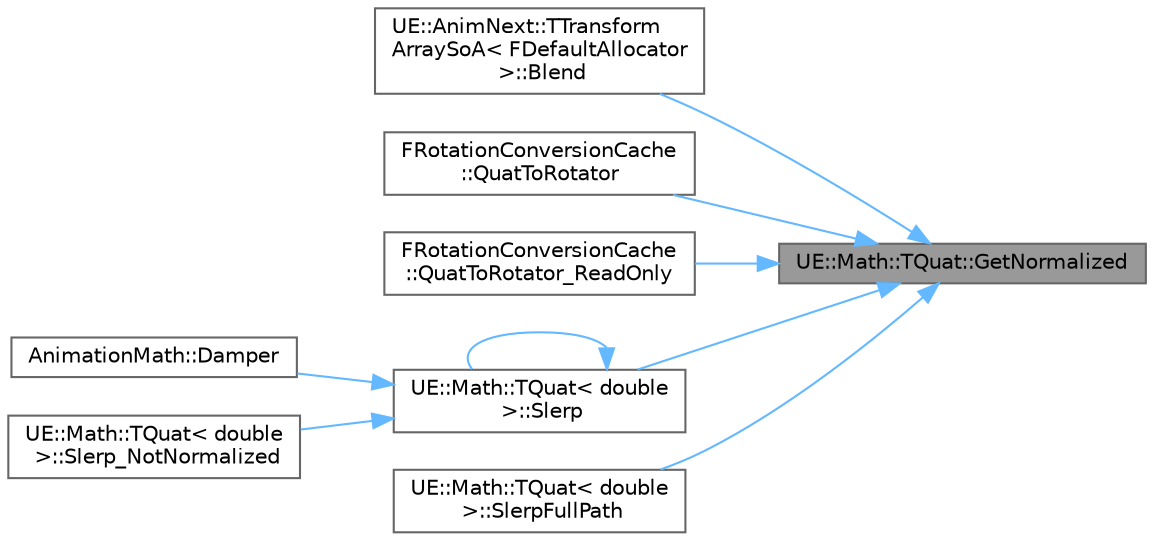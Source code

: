 digraph "UE::Math::TQuat::GetNormalized"
{
 // INTERACTIVE_SVG=YES
 // LATEX_PDF_SIZE
  bgcolor="transparent";
  edge [fontname=Helvetica,fontsize=10,labelfontname=Helvetica,labelfontsize=10];
  node [fontname=Helvetica,fontsize=10,shape=box,height=0.2,width=0.4];
  rankdir="RL";
  Node1 [id="Node000001",label="UE::Math::TQuat::GetNormalized",height=0.2,width=0.4,color="gray40", fillcolor="grey60", style="filled", fontcolor="black",tooltip="Get a normalized copy of this quaternion."];
  Node1 -> Node2 [id="edge1_Node000001_Node000002",dir="back",color="steelblue1",style="solid",tooltip=" "];
  Node2 [id="Node000002",label="UE::AnimNext::TTransform\lArraySoA\< FDefaultAllocator\l \>::Blend",height=0.2,width=0.4,color="grey40", fillcolor="white", style="filled",URL="$da/dbb/structUE_1_1AnimNext_1_1TTransformArraySoA.html#acf120c275104b27288e0835bf3dc9066",tooltip=" "];
  Node1 -> Node3 [id="edge2_Node000001_Node000003",dir="back",color="steelblue1",style="solid",tooltip=" "];
  Node3 [id="Node000003",label="FRotationConversionCache\l::QuatToRotator",height=0.2,width=0.4,color="grey40", fillcolor="white", style="filled",URL="$df/d09/structFRotationConversionCache.html#a1d395a0c18b0440d0947ebd771e87538",tooltip="Convert a FQuat to FRotator."];
  Node1 -> Node4 [id="edge3_Node000001_Node000004",dir="back",color="steelblue1",style="solid",tooltip=" "];
  Node4 [id="Node000004",label="FRotationConversionCache\l::QuatToRotator_ReadOnly",height=0.2,width=0.4,color="grey40", fillcolor="white", style="filled",URL="$df/d09/structFRotationConversionCache.html#a832c684637c620744183090ae6505523",tooltip="Convert a FQuat to FRotator."];
  Node1 -> Node5 [id="edge4_Node000001_Node000005",dir="back",color="steelblue1",style="solid",tooltip=" "];
  Node5 [id="Node000005",label="UE::Math::TQuat\< double\l \>::Slerp",height=0.2,width=0.4,color="grey40", fillcolor="white", style="filled",URL="$d6/d4a/structUE_1_1Math_1_1TQuat.html#a2fb6474451f49624f73b8dfe078af8ff",tooltip=" "];
  Node5 -> Node6 [id="edge5_Node000005_Node000006",dir="back",color="steelblue1",style="solid",tooltip=" "];
  Node6 [id="Node000006",label="AnimationMath::Damper",height=0.2,width=0.4,color="grey40", fillcolor="white", style="filled",URL="$de/d39/namespaceAnimationMath.html#a125fca79a7b901f6a057a07c8183d432",tooltip=" "];
  Node5 -> Node5 [id="edge6_Node000005_Node000005",dir="back",color="steelblue1",style="solid",tooltip=" "];
  Node5 -> Node7 [id="edge7_Node000005_Node000007",dir="back",color="steelblue1",style="solid",tooltip=" "];
  Node7 [id="Node000007",label="UE::Math::TQuat\< double\l \>::Slerp_NotNormalized",height=0.2,width=0.4,color="grey40", fillcolor="white", style="filled",URL="$d6/d4a/structUE_1_1Math_1_1TQuat.html#ab548d769910eb766aef991fb1a79cc4a",tooltip=" "];
  Node1 -> Node8 [id="edge8_Node000001_Node000008",dir="back",color="steelblue1",style="solid",tooltip=" "];
  Node8 [id="Node000008",label="UE::Math::TQuat\< double\l \>::SlerpFullPath",height=0.2,width=0.4,color="grey40", fillcolor="white", style="filled",URL="$d6/d4a/structUE_1_1Math_1_1TQuat.html#ac6381081331028c2f52072d6aaa466bf",tooltip=" "];
}

